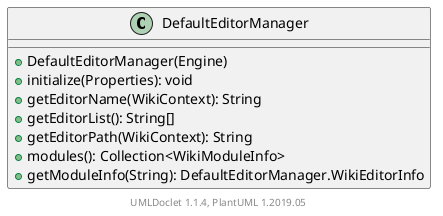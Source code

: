@startuml

    class DefaultEditorManager [[DefaultEditorManager.html]] {
        +DefaultEditorManager(Engine)
        +initialize(Properties): void
        +getEditorName(WikiContext): String
        +getEditorList(): String[]
        +getEditorPath(WikiContext): String
        +modules(): Collection<WikiModuleInfo>
        +getModuleInfo(String): DefaultEditorManager.WikiEditorInfo
    }


    center footer UMLDoclet 1.1.4, PlantUML 1.2019.05
@enduml
